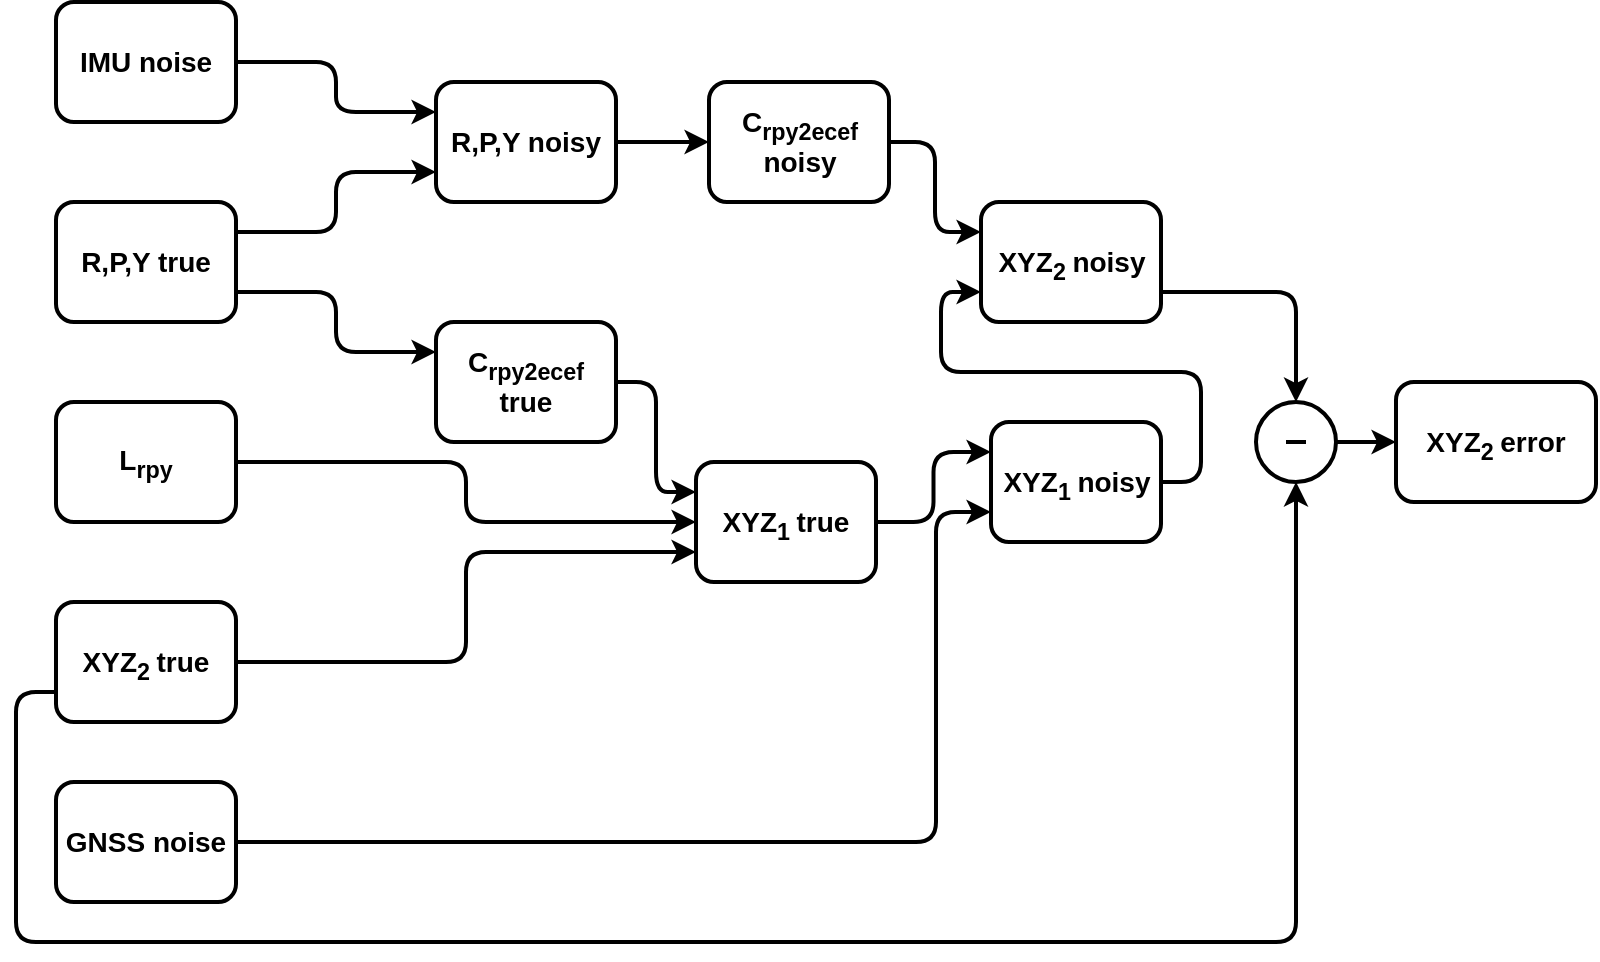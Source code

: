 <mxfile version="12.1.4" type="github" pages="1">
  <diagram id="ZcdY2EEuyIdD03qGrC-a" name="Page-1">
    <mxGraphModel dx="1408" dy="751" grid="1" gridSize="10" guides="1" tooltips="1" connect="1" arrows="1" fold="1" page="1" pageScale="1" pageWidth="1169" pageHeight="827" math="0" shadow="0">
      <root>
        <mxCell id="0"/>
        <mxCell id="1" parent="0"/>
        <mxCell id="8qSo2dQf3pZfvrRG7rXi-25" style="edgeStyle=orthogonalEdgeStyle;rounded=1;orthogonalLoop=1;jettySize=auto;html=1;exitX=1;exitY=0.25;exitDx=0;exitDy=0;entryX=0;entryY=0.75;entryDx=0;entryDy=0;strokeWidth=2;" parent="1" source="8qSo2dQf3pZfvrRG7rXi-1" target="8qSo2dQf3pZfvrRG7rXi-13" edge="1">
          <mxGeometry relative="1" as="geometry"/>
        </mxCell>
        <mxCell id="8qSo2dQf3pZfvrRG7rXi-27" style="edgeStyle=orthogonalEdgeStyle;rounded=1;orthogonalLoop=1;jettySize=auto;html=1;exitX=1;exitY=0.75;exitDx=0;exitDy=0;entryX=0;entryY=0.25;entryDx=0;entryDy=0;strokeWidth=2;" parent="1" source="8qSo2dQf3pZfvrRG7rXi-1" target="8qSo2dQf3pZfvrRG7rXi-7" edge="1">
          <mxGeometry relative="1" as="geometry"/>
        </mxCell>
        <mxCell id="8qSo2dQf3pZfvrRG7rXi-1" value="&lt;b&gt;&lt;font style=&quot;font-size: 14px&quot;&gt;R,P,Y true&lt;/font&gt;&lt;/b&gt;" style="rounded=1;whiteSpace=wrap;html=1;strokeWidth=2;" parent="1" vertex="1">
          <mxGeometry x="40" y="230" width="90" height="60" as="geometry"/>
        </mxCell>
        <mxCell id="8qSo2dQf3pZfvrRG7rXi-24" style="edgeStyle=orthogonalEdgeStyle;rounded=1;orthogonalLoop=1;jettySize=auto;html=1;exitX=1;exitY=0.5;exitDx=0;exitDy=0;entryX=0;entryY=0.25;entryDx=0;entryDy=0;strokeWidth=2;" parent="1" source="8qSo2dQf3pZfvrRG7rXi-2" target="8qSo2dQf3pZfvrRG7rXi-13" edge="1">
          <mxGeometry relative="1" as="geometry"/>
        </mxCell>
        <mxCell id="8qSo2dQf3pZfvrRG7rXi-2" value="&lt;b&gt;&lt;font style=&quot;font-size: 14px&quot;&gt;IMU noise&lt;/font&gt;&lt;/b&gt;" style="rounded=1;whiteSpace=wrap;html=1;strokeWidth=2;" parent="1" vertex="1">
          <mxGeometry x="40" y="130" width="90" height="60" as="geometry"/>
        </mxCell>
        <mxCell id="TvobfOxT00ptOUViVo-_-15" style="edgeStyle=orthogonalEdgeStyle;rounded=1;orthogonalLoop=1;jettySize=auto;html=1;exitX=1;exitY=0.5;exitDx=0;exitDy=0;entryX=0;entryY=0.75;entryDx=0;entryDy=0;strokeWidth=2;" edge="1" parent="1" source="8qSo2dQf3pZfvrRG7rXi-4" target="8qSo2dQf3pZfvrRG7rXi-21">
          <mxGeometry relative="1" as="geometry">
            <Array as="points">
              <mxPoint x="480" y="550"/>
              <mxPoint x="480" y="385"/>
            </Array>
          </mxGeometry>
        </mxCell>
        <mxCell id="8qSo2dQf3pZfvrRG7rXi-4" value="&lt;b&gt;&lt;font style=&quot;font-size: 14px&quot;&gt;GNSS noise&lt;/font&gt;&lt;/b&gt;" style="rounded=1;whiteSpace=wrap;html=1;strokeWidth=2;" parent="1" vertex="1">
          <mxGeometry x="40" y="520" width="90" height="60" as="geometry"/>
        </mxCell>
        <mxCell id="8qSo2dQf3pZfvrRG7rXi-28" style="edgeStyle=orthogonalEdgeStyle;rounded=1;orthogonalLoop=1;jettySize=auto;html=1;exitX=1;exitY=0.5;exitDx=0;exitDy=0;entryX=0;entryY=0.5;entryDx=0;entryDy=0;strokeWidth=2;" parent="1" source="8qSo2dQf3pZfvrRG7rXi-5" target="8qSo2dQf3pZfvrRG7rXi-16" edge="1">
          <mxGeometry relative="1" as="geometry"/>
        </mxCell>
        <mxCell id="8qSo2dQf3pZfvrRG7rXi-5" value="&lt;b&gt;&lt;font style=&quot;font-size: 14px&quot;&gt;&lt;font style=&quot;font-size: 14px&quot;&gt;L&lt;sub&gt;rpy&lt;/sub&gt;&lt;br&gt;&lt;/font&gt;&lt;/font&gt;&lt;/b&gt;" style="rounded=1;whiteSpace=wrap;html=1;strokeWidth=2;" parent="1" vertex="1">
          <mxGeometry x="40" y="330" width="90" height="60" as="geometry"/>
        </mxCell>
        <mxCell id="8qSo2dQf3pZfvrRG7rXi-20" style="edgeStyle=orthogonalEdgeStyle;rounded=1;orthogonalLoop=1;jettySize=auto;html=1;exitX=1;exitY=0.5;exitDx=0;exitDy=0;entryX=0;entryY=0.75;entryDx=0;entryDy=0;strokeWidth=2;" parent="1" source="8qSo2dQf3pZfvrRG7rXi-6" target="8qSo2dQf3pZfvrRG7rXi-16" edge="1">
          <mxGeometry relative="1" as="geometry"/>
        </mxCell>
        <mxCell id="TvobfOxT00ptOUViVo-_-16" style="edgeStyle=orthogonalEdgeStyle;rounded=1;orthogonalLoop=1;jettySize=auto;html=1;exitX=0;exitY=0.75;exitDx=0;exitDy=0;entryX=0.5;entryY=1;entryDx=0;entryDy=0;strokeWidth=2;" edge="1" parent="1" source="8qSo2dQf3pZfvrRG7rXi-6" target="8qSo2dQf3pZfvrRG7rXi-40">
          <mxGeometry relative="1" as="geometry">
            <Array as="points">
              <mxPoint x="20" y="475"/>
              <mxPoint x="20" y="600"/>
              <mxPoint x="660" y="600"/>
            </Array>
          </mxGeometry>
        </mxCell>
        <mxCell id="8qSo2dQf3pZfvrRG7rXi-6" value="&lt;b&gt;&lt;font style=&quot;font-size: 16px&quot;&gt;&lt;span style=&quot;font-size: 14px&quot;&gt;&lt;font style=&quot;font-size: 14px&quot;&gt;XYZ&lt;sub&gt;2 &lt;/sub&gt;true&lt;br&gt;&lt;/font&gt;&lt;/span&gt;&lt;/font&gt;&lt;/b&gt;" style="rounded=1;whiteSpace=wrap;html=1;strokeWidth=2;" parent="1" vertex="1">
          <mxGeometry x="40" y="430" width="90" height="60" as="geometry"/>
        </mxCell>
        <mxCell id="8qSo2dQf3pZfvrRG7rXi-17" style="edgeStyle=orthogonalEdgeStyle;rounded=1;orthogonalLoop=1;jettySize=auto;html=1;exitX=1;exitY=0.5;exitDx=0;exitDy=0;entryX=0;entryY=0.25;entryDx=0;entryDy=0;strokeWidth=2;" parent="1" source="8qSo2dQf3pZfvrRG7rXi-7" target="8qSo2dQf3pZfvrRG7rXi-16" edge="1">
          <mxGeometry relative="1" as="geometry"/>
        </mxCell>
        <mxCell id="8qSo2dQf3pZfvrRG7rXi-7" value="&lt;b&gt;&lt;font style=&quot;font-size: 14px&quot;&gt;C&lt;sub&gt;rpy2ecef&lt;/sub&gt; true&lt;/font&gt;&lt;/b&gt;" style="rounded=1;whiteSpace=wrap;html=1;strokeWidth=2;" parent="1" vertex="1">
          <mxGeometry x="230" y="290" width="90" height="60" as="geometry"/>
        </mxCell>
        <mxCell id="8qSo2dQf3pZfvrRG7rXi-46" style="edgeStyle=orthogonalEdgeStyle;rounded=1;orthogonalLoop=1;jettySize=auto;html=1;exitX=1;exitY=0.5;exitDx=0;exitDy=0;entryX=0;entryY=0.5;entryDx=0;entryDy=0;strokeWidth=2;" parent="1" source="8qSo2dQf3pZfvrRG7rXi-13" target="8qSo2dQf3pZfvrRG7rXi-35" edge="1">
          <mxGeometry relative="1" as="geometry"/>
        </mxCell>
        <mxCell id="8qSo2dQf3pZfvrRG7rXi-13" value="&lt;b&gt;&lt;font style=&quot;font-size: 14px&quot;&gt;R,P,Y noisy&lt;/font&gt;&lt;/b&gt;" style="rounded=1;whiteSpace=wrap;html=1;strokeWidth=2;" parent="1" vertex="1">
          <mxGeometry x="230" y="170" width="90" height="60" as="geometry"/>
        </mxCell>
        <mxCell id="8qSo2dQf3pZfvrRG7rXi-23" style="edgeStyle=orthogonalEdgeStyle;rounded=1;orthogonalLoop=1;jettySize=auto;html=1;exitX=1;exitY=0.5;exitDx=0;exitDy=0;entryX=0;entryY=0.25;entryDx=0;entryDy=0;strokeWidth=2;" parent="1" source="8qSo2dQf3pZfvrRG7rXi-16" target="8qSo2dQf3pZfvrRG7rXi-21" edge="1">
          <mxGeometry relative="1" as="geometry"/>
        </mxCell>
        <mxCell id="8qSo2dQf3pZfvrRG7rXi-16" value="&lt;b&gt;&lt;font style=&quot;font-size: 16px&quot;&gt;&lt;span style=&quot;font-size: 14px&quot;&gt;&lt;font style=&quot;font-size: 14px&quot;&gt;XYZ&lt;sub&gt;1 &lt;/sub&gt;true&lt;br&gt;&lt;/font&gt;&lt;/span&gt;&lt;/font&gt;&lt;/b&gt;" style="rounded=1;whiteSpace=wrap;html=1;strokeWidth=2;" parent="1" vertex="1">
          <mxGeometry x="360" y="360" width="90" height="60" as="geometry"/>
        </mxCell>
        <mxCell id="8qSo2dQf3pZfvrRG7rXi-32" style="edgeStyle=orthogonalEdgeStyle;rounded=1;orthogonalLoop=1;jettySize=auto;html=1;exitX=1;exitY=0.5;exitDx=0;exitDy=0;entryX=0;entryY=0.75;entryDx=0;entryDy=0;strokeWidth=2;" parent="1" source="8qSo2dQf3pZfvrRG7rXi-21" target="8qSo2dQf3pZfvrRG7rXi-31" edge="1">
          <mxGeometry relative="1" as="geometry"/>
        </mxCell>
        <mxCell id="8qSo2dQf3pZfvrRG7rXi-21" value="&lt;b&gt;&lt;font style=&quot;font-size: 16px&quot;&gt;&lt;span style=&quot;font-size: 14px&quot;&gt;&lt;font style=&quot;font-size: 14px&quot;&gt;XYZ&lt;sub&gt;1 &lt;/sub&gt;noisy&lt;br&gt;&lt;/font&gt;&lt;/span&gt;&lt;/font&gt;&lt;/b&gt;" style="rounded=1;whiteSpace=wrap;html=1;strokeWidth=2;" parent="1" vertex="1">
          <mxGeometry x="507.5" y="340" width="85" height="60" as="geometry"/>
        </mxCell>
        <mxCell id="8qSo2dQf3pZfvrRG7rXi-48" style="edgeStyle=orthogonalEdgeStyle;rounded=1;orthogonalLoop=1;jettySize=auto;html=1;exitX=1;exitY=0.75;exitDx=0;exitDy=0;entryX=0.5;entryY=0;entryDx=0;entryDy=0;strokeWidth=2;" parent="1" source="8qSo2dQf3pZfvrRG7rXi-31" target="8qSo2dQf3pZfvrRG7rXi-40" edge="1">
          <mxGeometry relative="1" as="geometry"/>
        </mxCell>
        <mxCell id="8qSo2dQf3pZfvrRG7rXi-31" value="&lt;b&gt;&lt;font style=&quot;font-size: 16px&quot;&gt;&lt;span style=&quot;font-size: 14px&quot;&gt;&lt;font style=&quot;font-size: 14px&quot;&gt;XYZ&lt;sub&gt;2 &lt;/sub&gt;noisy&lt;br&gt;&lt;/font&gt;&lt;/span&gt;&lt;/font&gt;&lt;/b&gt;" style="rounded=1;whiteSpace=wrap;html=1;strokeWidth=2;" parent="1" vertex="1">
          <mxGeometry x="502.5" y="230" width="90" height="60" as="geometry"/>
        </mxCell>
        <mxCell id="TvobfOxT00ptOUViVo-_-6" style="edgeStyle=orthogonalEdgeStyle;rounded=1;orthogonalLoop=1;jettySize=auto;html=1;exitX=1;exitY=0.5;exitDx=0;exitDy=0;entryX=0;entryY=0.25;entryDx=0;entryDy=0;strokeWidth=2;" edge="1" parent="1" source="8qSo2dQf3pZfvrRG7rXi-35" target="8qSo2dQf3pZfvrRG7rXi-31">
          <mxGeometry relative="1" as="geometry"/>
        </mxCell>
        <mxCell id="8qSo2dQf3pZfvrRG7rXi-35" value="&lt;b&gt;&lt;font style=&quot;font-size: 14px&quot;&gt;C&lt;sub&gt;rpy2ecef&lt;/sub&gt; noisy&lt;br&gt;&lt;/font&gt;&lt;/b&gt;" style="rounded=1;whiteSpace=wrap;html=1;strokeWidth=2;" parent="1" vertex="1">
          <mxGeometry x="366.5" y="170" width="90" height="60" as="geometry"/>
        </mxCell>
        <mxCell id="TvobfOxT00ptOUViVo-_-10" style="edgeStyle=orthogonalEdgeStyle;rounded=1;orthogonalLoop=1;jettySize=auto;html=1;exitX=1;exitY=0.5;exitDx=0;exitDy=0;strokeWidth=2;entryX=0;entryY=0.5;entryDx=0;entryDy=0;" edge="1" parent="1" source="8qSo2dQf3pZfvrRG7rXi-40" target="TvobfOxT00ptOUViVo-_-11">
          <mxGeometry relative="1" as="geometry">
            <mxPoint x="650" y="420" as="targetPoint"/>
          </mxGeometry>
        </mxCell>
        <mxCell id="8qSo2dQf3pZfvrRG7rXi-40" value="" style="ellipse;whiteSpace=wrap;html=1;aspect=fixed;strokeWidth=2;" parent="1" vertex="1">
          <mxGeometry x="640" y="330" width="40" height="40" as="geometry"/>
        </mxCell>
        <mxCell id="TvobfOxT00ptOUViVo-_-11" value="&lt;b&gt;&lt;font style=&quot;font-size: 16px&quot;&gt;&lt;span style=&quot;font-size: 14px&quot;&gt;&lt;font style=&quot;font-size: 14px&quot;&gt;XYZ&lt;sub&gt;2 &lt;/sub&gt;error&lt;br&gt;&lt;/font&gt;&lt;/span&gt;&lt;/font&gt;&lt;/b&gt;" style="rounded=1;whiteSpace=wrap;html=1;strokeWidth=2;" vertex="1" parent="1">
          <mxGeometry x="710" y="320" width="100" height="60" as="geometry"/>
        </mxCell>
        <mxCell id="TvobfOxT00ptOUViVo-_-18" value="" style="endArrow=none;html=1;strokeWidth=2;jumpSize=9;" edge="1" parent="1">
          <mxGeometry width="50" height="50" relative="1" as="geometry">
            <mxPoint x="655" y="350" as="sourcePoint"/>
            <mxPoint x="665" y="350" as="targetPoint"/>
          </mxGeometry>
        </mxCell>
      </root>
    </mxGraphModel>
  </diagram>
</mxfile>
